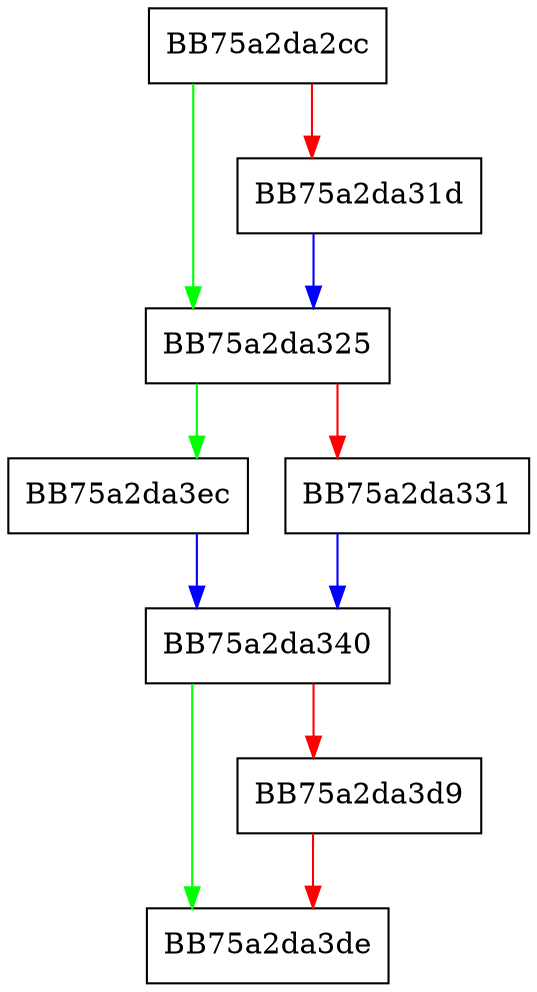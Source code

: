 digraph PEFileWriter {
  node [shape="box"];
  graph [splines=ortho];
  BB75a2da2cc -> BB75a2da325 [color="green"];
  BB75a2da2cc -> BB75a2da31d [color="red"];
  BB75a2da31d -> BB75a2da325 [color="blue"];
  BB75a2da325 -> BB75a2da3ec [color="green"];
  BB75a2da325 -> BB75a2da331 [color="red"];
  BB75a2da331 -> BB75a2da340 [color="blue"];
  BB75a2da340 -> BB75a2da3de [color="green"];
  BB75a2da340 -> BB75a2da3d9 [color="red"];
  BB75a2da3d9 -> BB75a2da3de [color="red"];
  BB75a2da3ec -> BB75a2da340 [color="blue"];
}